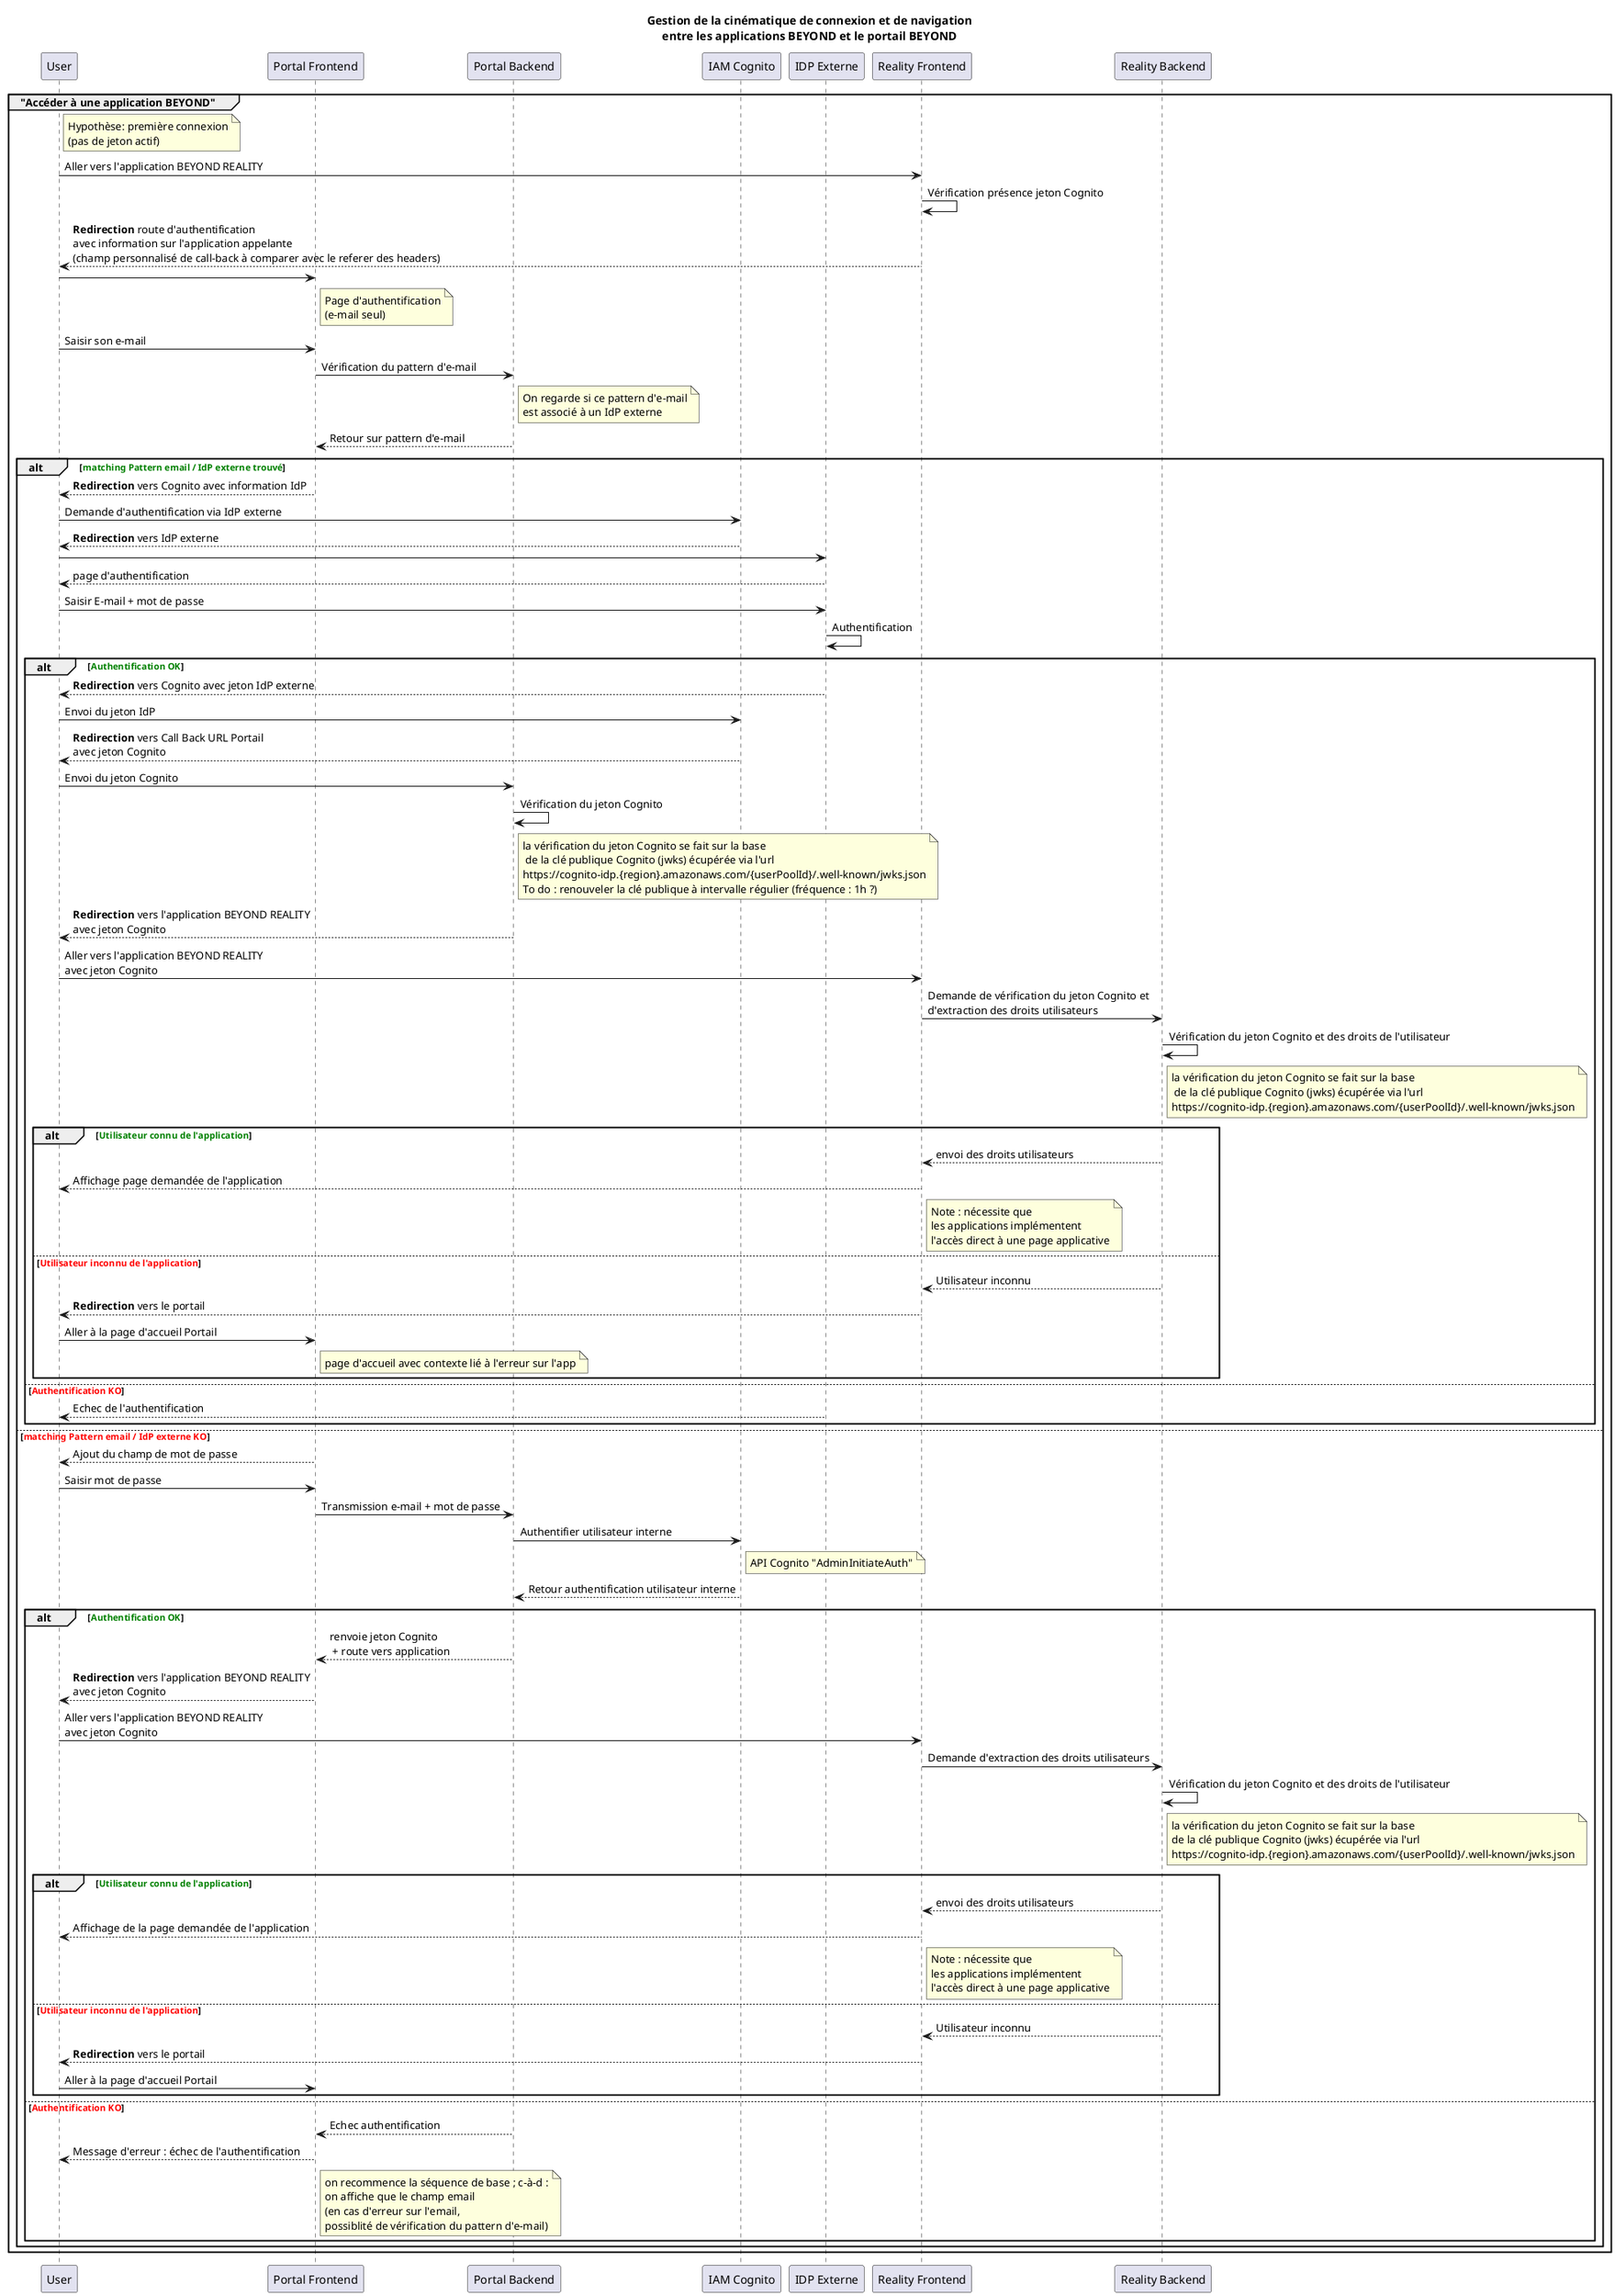 @startuml seq_authentication
title 
Gestion de la cinématique de connexion et de navigation
entre les applications BEYOND et le portail BEYOND
end title
participant "User" as U
participant "Portal Frontend" as PF
participant "Portal Backend" as PB
participant "IAM Cognito" as  IAM
participant "IDP Externe" as  IDP
participant "Reality Frontend" as RF
participant "Reality Backend" as RB

group "Accéder à une application BEYOND"
  note right U
    Hypothèse: première connexion
    (pas de jeton actif)
  end note
  U -> RF: Aller vers l'application BEYOND REALITY
  RF -> RF: Vérification présence jeton Cognito
  RF --> U: **Redirection** route d'authentification\navec information sur l'application appelante\n(champ personnalisé de call-back à comparer avec le referer des headers)
  U -> PF
  note right PF
    Page d'authentification
    (e-mail seul)
  end note
  U -> PF: Saisir son e-mail
  PF -> PB: Vérification du pattern d'e-mail
  note right PB
    On regarde si ce pattern d'e-mail
    est associé à un IdP externe
  end note
  PB --> PF: Retour sur pattern d'e-mail
  alt <color Green>matching Pattern email / IdP externe trouvé</color>
    PF --> U: **Redirection** vers Cognito avec information IdP
    U -> IAM: Demande d'authentification via IdP externe
    IAM --> U: **Redirection** vers IdP externe
    U -> IDP:
    IDP --> U: page d'authentification
    U -> IDP: Saisir E-mail + mot de passe
    IDP -> IDP: Authentification
    alt <color Green>Authentification OK</color>
      IDP --> U: **Redirection** vers Cognito avec jeton IdP externe
      U -> IAM: Envoi du jeton IdP
      IAM --> U: **Redirection** vers Call Back URL Portail\navec jeton Cognito
      U -> PB: Envoi du jeton Cognito
      PB -> PB: Vérification du jeton Cognito
      note right PB
        la vérification du jeton Cognito se fait sur la base
         de la clé publique Cognito (jwks) écupérée via l'url 
        https://cognito-idp.{region}.amazonaws.com/{userPoolId}/.well-known/jwks.json
        To do : renouveler la clé publique à intervalle régulier (fréquence : 1h ?)
      end note
'      IAM --> PB: confirmation jeton Cognito
      PB --> U: **Redirection** vers l'application BEYOND REALITY\navec jeton Cognito
      U -> RF: Aller vers l'application BEYOND REALITY\navec jeton Cognito
      RF -> RB: Demande de vérification du jeton Cognito et\nd'extraction des droits utilisateurs
'      RB -> PB: Demande de vérification du jeton Cognito
'      note right PB
'        Centralisation de la vérification
'        du jeton Cognito sur le Backend Portail
'        (pour éviter le partage des informations Cognito)
'      end note
'      note left RB
'        Met-on un cache (type base REDIS)
'        sur les jetons Cognito côté Backend des applications ?
'      end note
'      PB -> IAM: Vérification du jeton Cognito
'      IAM --> PB: jeton Cognito OK
'      PB --> RB: jeton Cognito OK
      RB -> RB : Vérification du jeton Cognito et des droits de l'utilisateur
      note right RB
        la vérification du jeton Cognito se fait sur la base
         de la clé publique Cognito (jwks) écupérée via l'url 
        https://cognito-idp.{region}.amazonaws.com/{userPoolId}/.well-known/jwks.json
      end note
      alt <color Green>Utilisateur connu de l'application</color>
        RB --> RF: envoi des droits utilisateurs
        RF --> U: Affichage page demandée de l'application
        note right RF
          Note : nécessite que
          les applications implémentent
          l'accès direct à une page applicative
        end note
      else  <color Red>Utilisateur inconnu de l'application</color>
        RB --> RF: Utilisateur inconnu
        RF --> U: **Redirection** vers le portail
        U -> PF: Aller à la page d'accueil Portail
        note right PF
          page d'accueil avec contexte lié à l'erreur sur l'app
        end note
      end
    else  <color Red>Authentification KO</color>
      IDP --> U: Echec de l'authentification
    end
  
  else  <color Red>matching Pattern email / IdP externe KO</color>
    PF --> U: Ajout du champ de mot de passe
    U -> PF: Saisir mot de passe
    PF -> PB: Transmission e-mail + mot de passe
    PB -> IAM: Authentifier utilisateur interne
    note right IAM
        API Cognito "AdminInitiateAuth"
    end note
    IAM --> PB: Retour authentification utilisateur interne
      alt <color Green>Authentification OK</color>
        PB --> PF: renvoie jeton Cognito\n + route vers application
        PF --> U: **Redirection** vers l'application BEYOND REALITY\navec jeton Cognito
        U -> RF: Aller vers l'application BEYOND REALITY\navec jeton Cognito
        RF -> RB: Demande d'extraction des droits utilisateurs
'        RB -> PB: Demande de vérification du jeton Cognito
'        note right PB
'            Centralisation de la vérification
'            du jeton Cognito sur le Backend Portail
'            (pour éviter le partage des informations Cognito)
'        end note
'        note left RB
'            Met-on un cache (type base REDIS)
'            sur les jetons Cognito côté Backend des applications ?
'        end note
'        PB -> IAM: Vérification du jeton Cognito
'        IAM --> PB: jeton Cognito OK
'        PB --> RB: jeton Cognito OK
        RB -> RB : Vérification du jeton Cognito et des droits de l'utilisateur
        note right RB
          la vérification du jeton Cognito se fait sur la base
          de la clé publique Cognito (jwks) écupérée via l'url 
          https://cognito-idp.{region}.amazonaws.com/{userPoolId}/.well-known/jwks.json
        end note
      alt <color Green>Utilisateur connu de l'application</color>
        RB --> RF: envoi des droits utilisateurs
        RF --> U: Affichage de la page demandée de l'application
        note right RF
          Note : nécessite que
          les applications implémentent
          l'accès direct à une page applicative
        end note
      else  <color Red>Utilisateur inconnu de l'application</color>
        RB --> RF: Utilisateur inconnu
        RF --> U: **Redirection** vers le portail
        U -> PF: Aller à la page d'accueil Portail
      end
    else  <color Red>Authentification KO</color>
        PB --> PF: Echec authentification
        PF --> U: Message d'erreur : échec de l'authentification
        note right PF
          on recommence la séquence de base ; c-à-d :
          on affiche que le champ email
          (en cas d'erreur sur l'email,
          possiblité de vérification du pattern d'e-mail)
        end note
    end
  end
end
@enduml